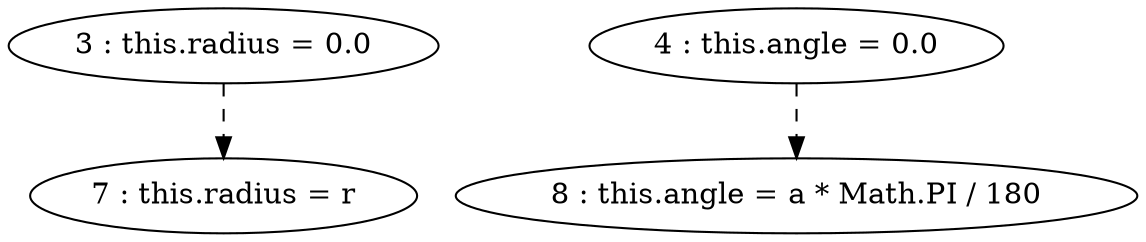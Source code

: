 digraph G {
"3 : this.radius = 0.0"
"3 : this.radius = 0.0" -> "7 : this.radius = r" [style=dashed]
"4 : this.angle = 0.0"
"4 : this.angle = 0.0" -> "8 : this.angle = a * Math.PI / 180" [style=dashed]
"7 : this.radius = r"
"8 : this.angle = a * Math.PI / 180"
}